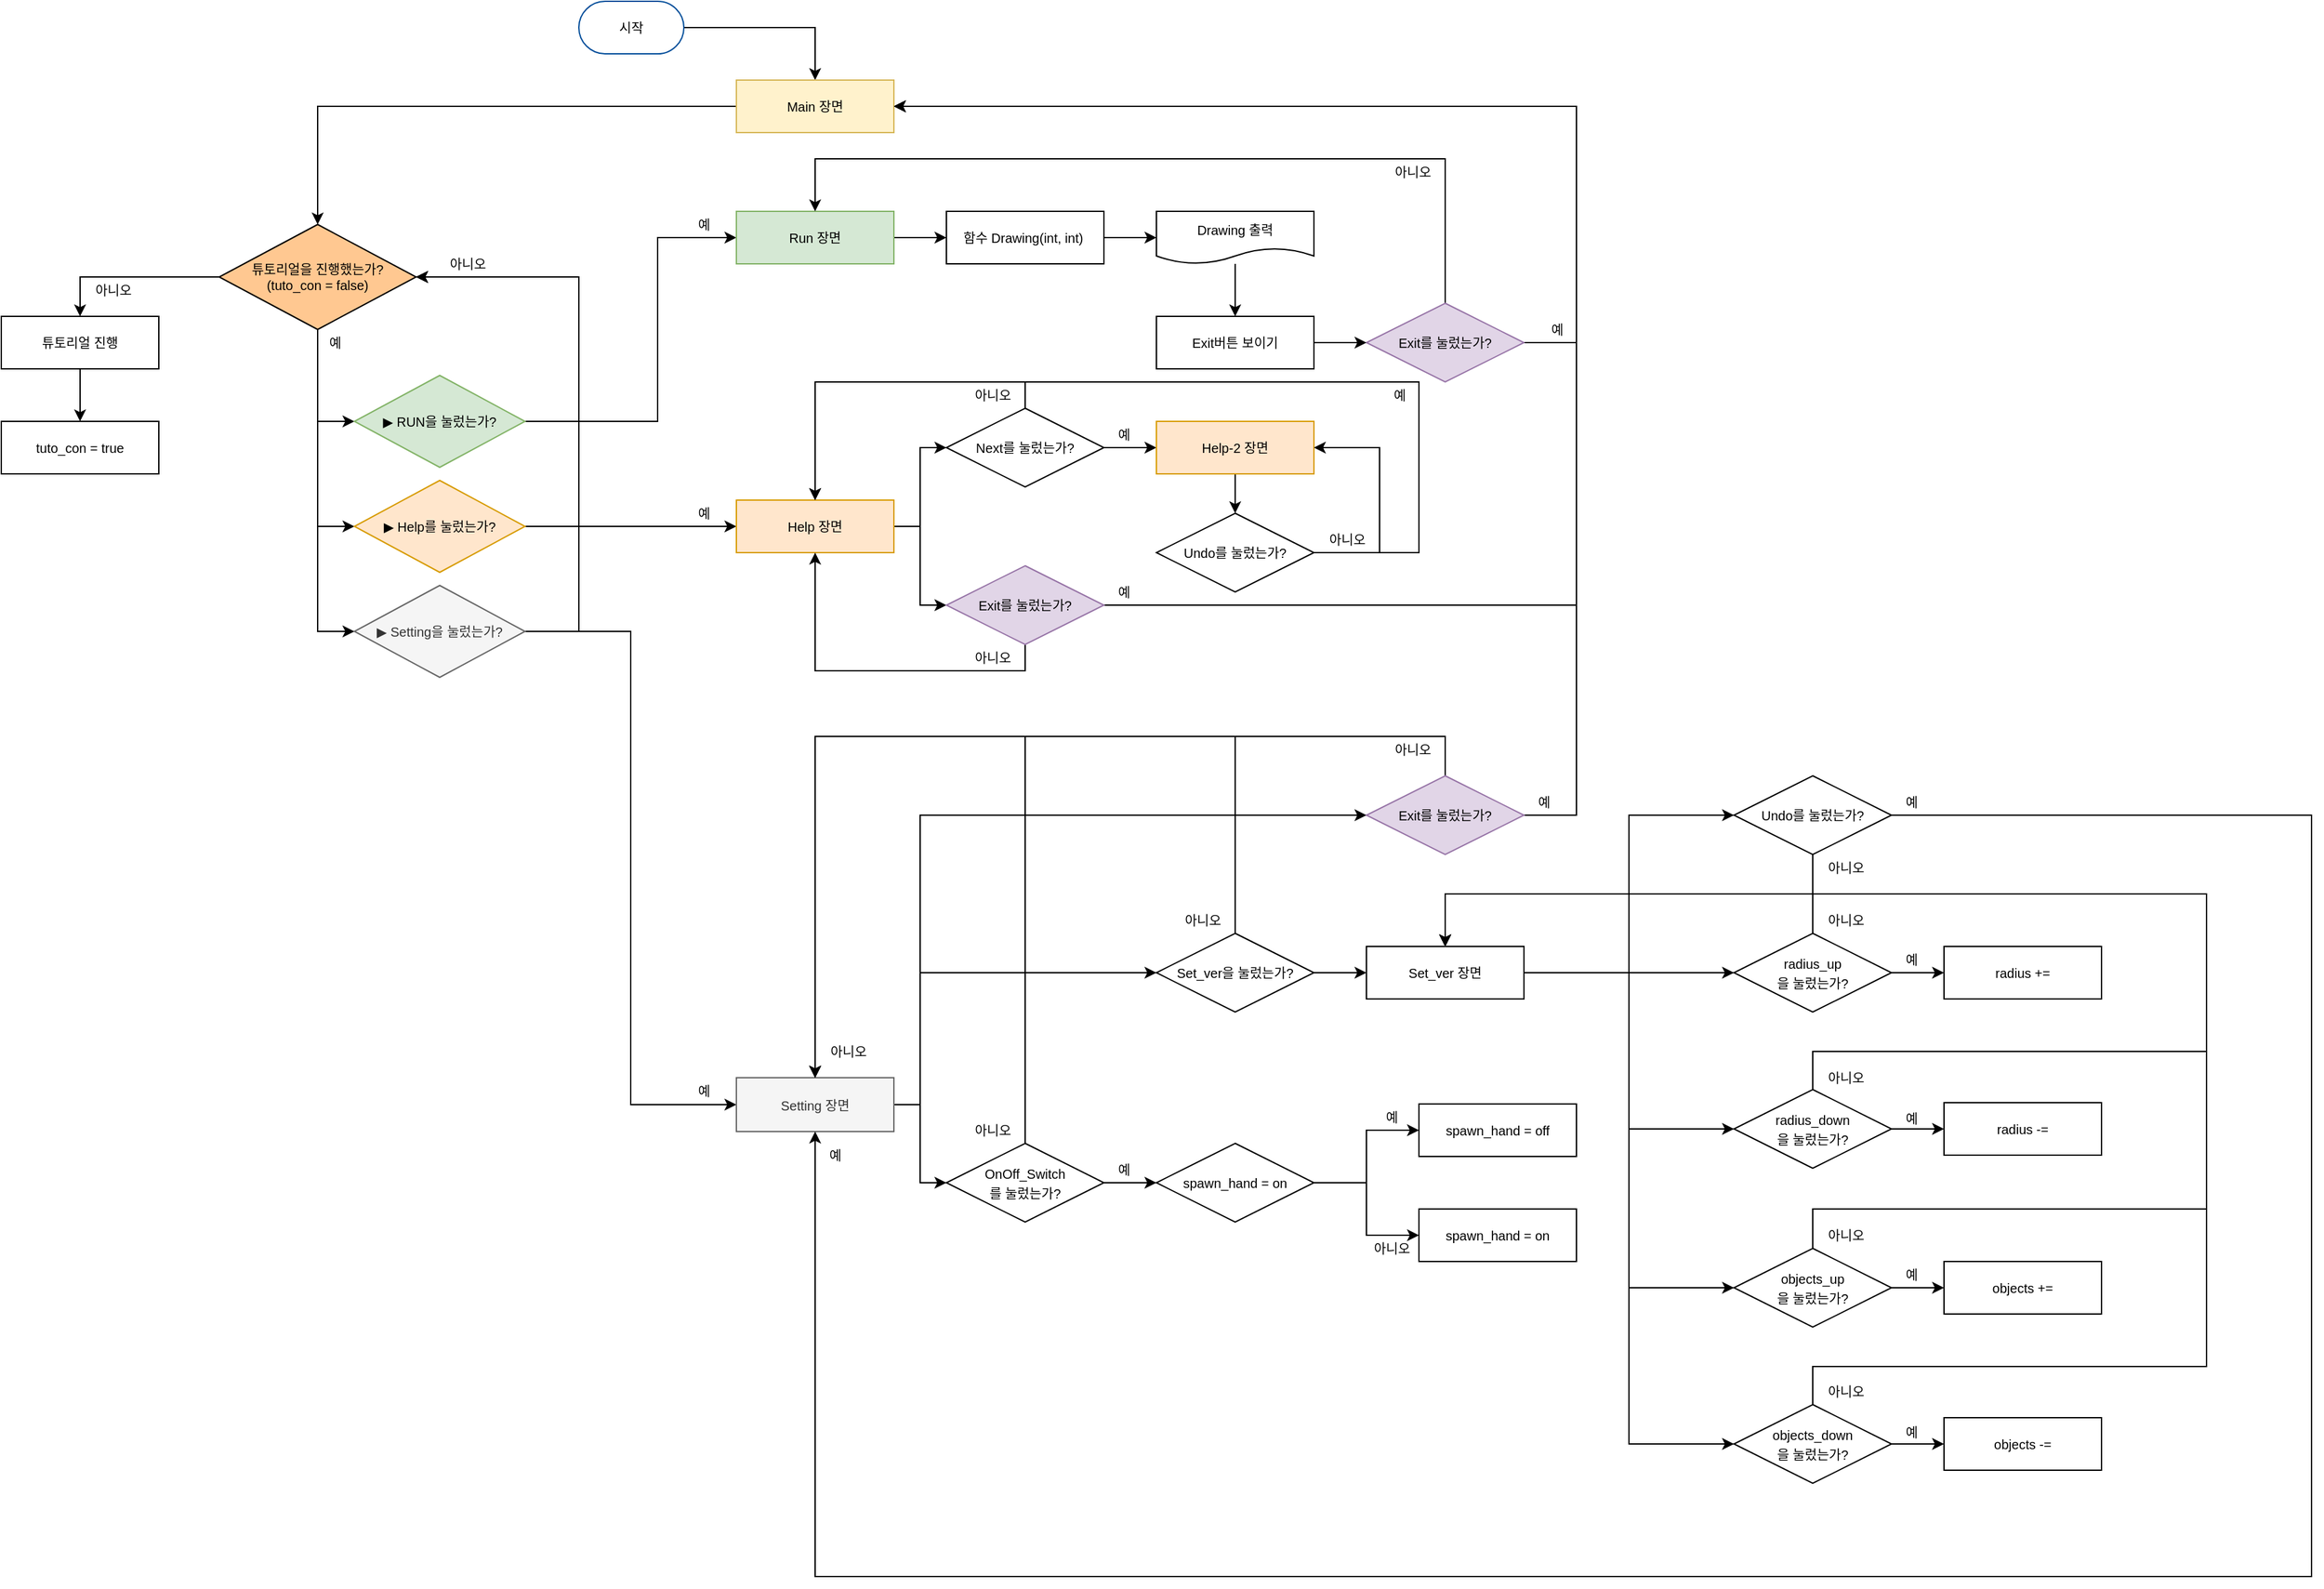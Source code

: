 <mxfile version="20.0.1" type="github">
  <diagram id="a0btdp3FfL-JI-uwgdce" name="페이지-1">
    <mxGraphModel dx="1358" dy="801" grid="1" gridSize="10" guides="1" tooltips="1" connect="1" arrows="1" fold="1" page="1" pageScale="1" pageWidth="2336" pageHeight="1654" math="0" shadow="0">
      <root>
        <mxCell id="0" />
        <mxCell id="1" parent="0" />
        <mxCell id="iqAIqgiUeQ2YkzYKV1Ax-14" style="edgeStyle=orthogonalEdgeStyle;rounded=0;orthogonalLoop=1;jettySize=auto;html=1;fontSize=10;" parent="1" source="38S0GzFF0ls4ShCrIEfO-1" target="iqAIqgiUeQ2YkzYKV1Ax-13" edge="1">
          <mxGeometry relative="1" as="geometry" />
        </mxCell>
        <mxCell id="38S0GzFF0ls4ShCrIEfO-1" value="&lt;font style=&quot;font-size: 10px;&quot;&gt;시작&lt;/font&gt;" style="rounded=1;whiteSpace=wrap;html=1;arcSize=50;fontSize=10;strokeColor=#004C99;" parent="1" vertex="1">
          <mxGeometry x="480" y="40" width="80" height="40" as="geometry" />
        </mxCell>
        <mxCell id="38S0GzFF0ls4ShCrIEfO-20" value="" style="edgeStyle=orthogonalEdgeStyle;rounded=0;orthogonalLoop=1;jettySize=auto;html=1;fontFamily=Tahoma;fontSize=10;" parent="1" source="38S0GzFF0ls4ShCrIEfO-2" target="38S0GzFF0ls4ShCrIEfO-19" edge="1">
          <mxGeometry relative="1" as="geometry" />
        </mxCell>
        <mxCell id="38S0GzFF0ls4ShCrIEfO-2" value="튜토리얼 진행" style="%3CmxGraphModel%3E%3Croot%3E%3CmxCell%20id%3D%220%22%2F%3E%3CmxCell%20id%3D%221%22%20parent%3D%220%22%2F%3E%3CmxCell%20id%3D%222%22%20value%3D%22%22%20style%3D%22rounded%3D0%3BwhiteSpace%3Dwrap%3Bhtml%3D1%3BfontSize%3D12%3B%22%20vertex%3D%221%22%20parent%3D%221%22%3E%3CmxGeometry%20x%3D%22330%22%20y%3D%22160%22%20width%3D%22120%22%20height%3D%2240%22%20as%3D%22geometry%22%2F%3E%3C%2FmxCell%3E%3C%2Froot%3E%3C%2FmxGraphModel%3E;fontSize=10;" parent="1" vertex="1">
          <mxGeometry x="40" y="280" width="120" height="40" as="geometry" />
        </mxCell>
        <mxCell id="38S0GzFF0ls4ShCrIEfO-6" style="edgeStyle=orthogonalEdgeStyle;rounded=0;orthogonalLoop=1;jettySize=auto;html=1;entryX=0.5;entryY=0;entryDx=0;entryDy=0;fontFamily=Tahoma;fontSize=10;" parent="1" source="38S0GzFF0ls4ShCrIEfO-3" target="38S0GzFF0ls4ShCrIEfO-2" edge="1">
          <mxGeometry relative="1" as="geometry" />
        </mxCell>
        <mxCell id="38S0GzFF0ls4ShCrIEfO-25" style="edgeStyle=orthogonalEdgeStyle;rounded=0;orthogonalLoop=1;jettySize=auto;html=1;entryX=0;entryY=0.5;entryDx=0;entryDy=0;fontFamily=Tahoma;fontSize=10;" parent="1" source="38S0GzFF0ls4ShCrIEfO-3" target="38S0GzFF0ls4ShCrIEfO-14" edge="1">
          <mxGeometry relative="1" as="geometry" />
        </mxCell>
        <mxCell id="38S0GzFF0ls4ShCrIEfO-26" style="edgeStyle=orthogonalEdgeStyle;rounded=0;orthogonalLoop=1;jettySize=auto;html=1;entryX=0;entryY=0.5;entryDx=0;entryDy=0;fontFamily=Tahoma;fontSize=10;" parent="1" source="38S0GzFF0ls4ShCrIEfO-3" target="38S0GzFF0ls4ShCrIEfO-15" edge="1">
          <mxGeometry relative="1" as="geometry" />
        </mxCell>
        <mxCell id="38S0GzFF0ls4ShCrIEfO-27" style="edgeStyle=orthogonalEdgeStyle;rounded=0;orthogonalLoop=1;jettySize=auto;html=1;entryX=0;entryY=0.5;entryDx=0;entryDy=0;fontFamily=Tahoma;fontSize=10;" parent="1" source="38S0GzFF0ls4ShCrIEfO-3" target="38S0GzFF0ls4ShCrIEfO-13" edge="1">
          <mxGeometry relative="1" as="geometry" />
        </mxCell>
        <mxCell id="38S0GzFF0ls4ShCrIEfO-3" value="&lt;font style=&quot;font-size: 10px; line-height: 1.2;&quot;&gt;튜토리얼을 진행했는가?&lt;br style=&quot;font-size: 10px;&quot;&gt;(tuto_con = false)&lt;br style=&quot;font-size: 10px;&quot;&gt;&lt;/font&gt;" style="rhombus;whiteSpace=wrap;html=1;fontSize=10;fillColor=#FFC891;strokeColor=#030200;" parent="1" vertex="1">
          <mxGeometry x="206" y="210" width="150" height="80" as="geometry" />
        </mxCell>
        <mxCell id="38S0GzFF0ls4ShCrIEfO-7" value="아니오" style="text;html=1;align=center;verticalAlign=middle;resizable=0;points=[];autosize=1;strokeColor=none;fillColor=none;fontSize=10;fontFamily=Tahoma;" parent="1" vertex="1">
          <mxGeometry x="100" y="250" width="50" height="20" as="geometry" />
        </mxCell>
        <mxCell id="38S0GzFF0ls4ShCrIEfO-11" value="예" style="text;html=1;align=center;verticalAlign=middle;resizable=0;points=[];autosize=1;strokeColor=none;fillColor=none;fontSize=10;fontFamily=Tahoma;" parent="1" vertex="1">
          <mxGeometry x="279" y="290" width="30" height="20" as="geometry" />
        </mxCell>
        <mxCell id="38S0GzFF0ls4ShCrIEfO-31" style="edgeStyle=orthogonalEdgeStyle;rounded=0;orthogonalLoop=1;jettySize=auto;html=1;entryX=1;entryY=0.5;entryDx=0;entryDy=0;fontFamily=Tahoma;fontSize=10;" parent="1" source="38S0GzFF0ls4ShCrIEfO-13" target="38S0GzFF0ls4ShCrIEfO-3" edge="1">
          <mxGeometry relative="1" as="geometry">
            <Array as="points">
              <mxPoint x="480" y="360" />
              <mxPoint x="480" y="250" />
            </Array>
          </mxGeometry>
        </mxCell>
        <mxCell id="38S0GzFF0ls4ShCrIEfO-36" value="" style="edgeStyle=orthogonalEdgeStyle;rounded=0;orthogonalLoop=1;jettySize=auto;html=1;fontFamily=Tahoma;fontSize=10;" parent="1" source="38S0GzFF0ls4ShCrIEfO-13" target="38S0GzFF0ls4ShCrIEfO-35" edge="1">
          <mxGeometry relative="1" as="geometry">
            <Array as="points">
              <mxPoint x="540" y="360" />
              <mxPoint x="540" y="220" />
            </Array>
          </mxGeometry>
        </mxCell>
        <mxCell id="38S0GzFF0ls4ShCrIEfO-13" value="&lt;font style=&quot;font-size: 10px; line-height: 1.2;&quot;&gt;▶ RUN을 눌렀는가?&lt;/font&gt;" style="rhombus;whiteSpace=wrap;html=1;fontSize=10;fillColor=#d5e8d4;strokeColor=#82b366;" parent="1" vertex="1">
          <mxGeometry x="309" y="325" width="130" height="70" as="geometry" />
        </mxCell>
        <mxCell id="38S0GzFF0ls4ShCrIEfO-43" style="edgeStyle=orthogonalEdgeStyle;rounded=0;orthogonalLoop=1;jettySize=auto;html=1;entryX=0;entryY=0.5;entryDx=0;entryDy=0;fontFamily=Tahoma;fontSize=10;" parent="1" source="38S0GzFF0ls4ShCrIEfO-14" target="38S0GzFF0ls4ShCrIEfO-38" edge="1">
          <mxGeometry relative="1" as="geometry" />
        </mxCell>
        <mxCell id="38S0GzFF0ls4ShCrIEfO-45" style="edgeStyle=orthogonalEdgeStyle;rounded=0;orthogonalLoop=1;jettySize=auto;html=1;entryX=1;entryY=0.5;entryDx=0;entryDy=0;fontFamily=Tahoma;fontSize=10;" parent="1" source="38S0GzFF0ls4ShCrIEfO-14" target="38S0GzFF0ls4ShCrIEfO-3" edge="1">
          <mxGeometry relative="1" as="geometry">
            <Array as="points">
              <mxPoint x="480" y="440" />
              <mxPoint x="480" y="250" />
            </Array>
          </mxGeometry>
        </mxCell>
        <mxCell id="38S0GzFF0ls4ShCrIEfO-14" value="&lt;font style=&quot;font-size: 10px; line-height: 1.2;&quot;&gt;▶ Help를 눌렀는가?&lt;/font&gt;" style="rhombus;whiteSpace=wrap;html=1;fontSize=10;fillColor=#ffe6cc;strokeColor=#d79b00;" parent="1" vertex="1">
          <mxGeometry x="309" y="405" width="130" height="70" as="geometry" />
        </mxCell>
        <mxCell id="38S0GzFF0ls4ShCrIEfO-44" style="edgeStyle=orthogonalEdgeStyle;rounded=0;orthogonalLoop=1;jettySize=auto;html=1;entryX=1;entryY=0.5;entryDx=0;entryDy=0;fontFamily=Tahoma;fontSize=10;" parent="1" source="38S0GzFF0ls4ShCrIEfO-15" target="38S0GzFF0ls4ShCrIEfO-3" edge="1">
          <mxGeometry relative="1" as="geometry">
            <Array as="points">
              <mxPoint x="480" y="520" />
              <mxPoint x="480" y="250" />
            </Array>
          </mxGeometry>
        </mxCell>
        <mxCell id="iqAIqgiUeQ2YkzYKV1Ax-49" style="edgeStyle=orthogonalEdgeStyle;rounded=0;orthogonalLoop=1;jettySize=auto;html=1;entryX=0;entryY=0.5;entryDx=0;entryDy=0;fontSize=10;" parent="1" source="38S0GzFF0ls4ShCrIEfO-15" target="38S0GzFF0ls4ShCrIEfO-40" edge="1">
          <mxGeometry relative="1" as="geometry" />
        </mxCell>
        <mxCell id="38S0GzFF0ls4ShCrIEfO-15" value="&lt;font style=&quot;font-size: 10px; line-height: 1.2;&quot;&gt;▶ Setting을 눌렀는가?&lt;/font&gt;" style="rhombus;whiteSpace=wrap;html=1;fontSize=10;fillColor=#f5f5f5;fontColor=#333333;strokeColor=#666666;" parent="1" vertex="1">
          <mxGeometry x="309" y="485" width="130" height="70" as="geometry" />
        </mxCell>
        <mxCell id="38S0GzFF0ls4ShCrIEfO-19" value="tuto_con = true" style="whiteSpace=wrap;html=1;fontSize=10;" parent="1" vertex="1">
          <mxGeometry x="40" y="360" width="120" height="40" as="geometry" />
        </mxCell>
        <mxCell id="38S0GzFF0ls4ShCrIEfO-34" value="아니오" style="text;html=1;align=center;verticalAlign=middle;resizable=0;points=[];autosize=1;strokeColor=none;fillColor=none;fontSize=10;fontFamily=Tahoma;" parent="1" vertex="1">
          <mxGeometry x="370" y="230" width="50" height="20" as="geometry" />
        </mxCell>
        <mxCell id="iqAIqgiUeQ2YkzYKV1Ax-3" value="" style="edgeStyle=orthogonalEdgeStyle;rounded=0;orthogonalLoop=1;jettySize=auto;html=1;" parent="1" source="38S0GzFF0ls4ShCrIEfO-35" target="iqAIqgiUeQ2YkzYKV1Ax-2" edge="1">
          <mxGeometry relative="1" as="geometry" />
        </mxCell>
        <mxCell id="38S0GzFF0ls4ShCrIEfO-35" value="&lt;font style=&quot;font-size: 10px;&quot;&gt;Run 장면&lt;/font&gt;" style="whiteSpace=wrap;html=1;fontSize=10;fillColor=#d5e8d4;strokeColor=#82b366;" parent="1" vertex="1">
          <mxGeometry x="600" y="200" width="120" height="40" as="geometry" />
        </mxCell>
        <mxCell id="iqAIqgiUeQ2YkzYKV1Ax-24" style="edgeStyle=orthogonalEdgeStyle;rounded=0;orthogonalLoop=1;jettySize=auto;html=1;entryX=0;entryY=0.5;entryDx=0;entryDy=0;fontSize=10;" parent="1" source="38S0GzFF0ls4ShCrIEfO-38" target="iqAIqgiUeQ2YkzYKV1Ax-23" edge="1">
          <mxGeometry relative="1" as="geometry" />
        </mxCell>
        <mxCell id="iqAIqgiUeQ2YkzYKV1Ax-26" style="edgeStyle=orthogonalEdgeStyle;rounded=0;orthogonalLoop=1;jettySize=auto;html=1;entryX=0;entryY=0.5;entryDx=0;entryDy=0;fontSize=10;" parent="1" source="38S0GzFF0ls4ShCrIEfO-38" target="iqAIqgiUeQ2YkzYKV1Ax-25" edge="1">
          <mxGeometry relative="1" as="geometry" />
        </mxCell>
        <mxCell id="38S0GzFF0ls4ShCrIEfO-38" value="Help 장면" style="whiteSpace=wrap;html=1;fontSize=10;fillColor=#ffe6cc;strokeColor=#d79b00;" parent="1" vertex="1">
          <mxGeometry x="600" y="420" width="120" height="40" as="geometry" />
        </mxCell>
        <mxCell id="iqAIqgiUeQ2YkzYKV1Ax-67" style="edgeStyle=orthogonalEdgeStyle;rounded=0;orthogonalLoop=1;jettySize=auto;html=1;entryX=0;entryY=0.5;entryDx=0;entryDy=0;fontSize=10;" parent="1" source="38S0GzFF0ls4ShCrIEfO-40" target="iqAIqgiUeQ2YkzYKV1Ax-66" edge="1">
          <mxGeometry relative="1" as="geometry">
            <Array as="points">
              <mxPoint x="740" y="881" />
              <mxPoint x="740" y="660" />
            </Array>
          </mxGeometry>
        </mxCell>
        <mxCell id="iqAIqgiUeQ2YkzYKV1Ax-68" style="edgeStyle=orthogonalEdgeStyle;rounded=0;orthogonalLoop=1;jettySize=auto;html=1;entryX=0;entryY=0.5;entryDx=0;entryDy=0;fontSize=10;" parent="1" source="38S0GzFF0ls4ShCrIEfO-40" target="iqAIqgiUeQ2YkzYKV1Ax-50" edge="1">
          <mxGeometry relative="1" as="geometry" />
        </mxCell>
        <mxCell id="iqAIqgiUeQ2YkzYKV1Ax-76" style="edgeStyle=orthogonalEdgeStyle;rounded=0;orthogonalLoop=1;jettySize=auto;html=1;entryX=0;entryY=0.5;entryDx=0;entryDy=0;fontSize=10;" parent="1" source="38S0GzFF0ls4ShCrIEfO-40" target="iqAIqgiUeQ2YkzYKV1Ax-75" edge="1">
          <mxGeometry relative="1" as="geometry">
            <Array as="points">
              <mxPoint x="740" y="881" />
              <mxPoint x="740" y="780" />
            </Array>
          </mxGeometry>
        </mxCell>
        <mxCell id="38S0GzFF0ls4ShCrIEfO-40" value="Setting 장면" style="whiteSpace=wrap;html=1;fontSize=10;fillColor=#f5f5f5;fontColor=#333333;strokeColor=#666666;" parent="1" vertex="1">
          <mxGeometry x="600" y="860" width="120" height="41" as="geometry" />
        </mxCell>
        <mxCell id="38S0GzFF0ls4ShCrIEfO-46" value="예" style="text;html=1;align=center;verticalAlign=middle;resizable=0;points=[];autosize=1;strokeColor=none;fillColor=none;fontSize=10;fontFamily=Tahoma;" parent="1" vertex="1">
          <mxGeometry x="560" y="200" width="30" height="20" as="geometry" />
        </mxCell>
        <mxCell id="38S0GzFF0ls4ShCrIEfO-48" value="예" style="text;html=1;align=center;verticalAlign=middle;resizable=0;points=[];autosize=1;strokeColor=none;fillColor=none;fontSize=10;fontFamily=Tahoma;" parent="1" vertex="1">
          <mxGeometry x="560" y="420" width="30" height="20" as="geometry" />
        </mxCell>
        <mxCell id="38S0GzFF0ls4ShCrIEfO-49" value="예" style="text;html=1;align=center;verticalAlign=middle;resizable=0;points=[];autosize=1;strokeColor=none;fillColor=none;fontSize=10;fontFamily=Tahoma;" parent="1" vertex="1">
          <mxGeometry x="560" y="860" width="30" height="20" as="geometry" />
        </mxCell>
        <mxCell id="iqAIqgiUeQ2YkzYKV1Ax-5" style="edgeStyle=orthogonalEdgeStyle;rounded=0;orthogonalLoop=1;jettySize=auto;html=1;entryX=0;entryY=0.5;entryDx=0;entryDy=0;" parent="1" source="iqAIqgiUeQ2YkzYKV1Ax-2" target="iqAIqgiUeQ2YkzYKV1Ax-4" edge="1">
          <mxGeometry relative="1" as="geometry" />
        </mxCell>
        <mxCell id="iqAIqgiUeQ2YkzYKV1Ax-2" value="함수 Drawing(int, int)&amp;nbsp;" style="whiteSpace=wrap;html=1;fontSize=10;" parent="1" vertex="1">
          <mxGeometry x="760" y="200" width="120" height="40" as="geometry" />
        </mxCell>
        <mxCell id="iqAIqgiUeQ2YkzYKV1Ax-9" value="" style="edgeStyle=orthogonalEdgeStyle;rounded=0;orthogonalLoop=1;jettySize=auto;html=1;fontSize=10;" parent="1" source="iqAIqgiUeQ2YkzYKV1Ax-4" target="iqAIqgiUeQ2YkzYKV1Ax-8" edge="1">
          <mxGeometry relative="1" as="geometry" />
        </mxCell>
        <mxCell id="iqAIqgiUeQ2YkzYKV1Ax-4" value="&lt;font style=&quot;font-size: 10px;&quot;&gt;Drawing 출력&lt;/font&gt;" style="shape=document;whiteSpace=wrap;html=1;boundedLbl=1;" parent="1" vertex="1">
          <mxGeometry x="920" y="200" width="120" height="40" as="geometry" />
        </mxCell>
        <mxCell id="iqAIqgiUeQ2YkzYKV1Ax-16" style="edgeStyle=orthogonalEdgeStyle;rounded=0;orthogonalLoop=1;jettySize=auto;html=1;entryX=1;entryY=0.5;entryDx=0;entryDy=0;fontSize=10;" parent="1" source="iqAIqgiUeQ2YkzYKV1Ax-6" target="iqAIqgiUeQ2YkzYKV1Ax-13" edge="1">
          <mxGeometry relative="1" as="geometry">
            <Array as="points">
              <mxPoint x="1240" y="300" />
              <mxPoint x="1240" y="120" />
            </Array>
          </mxGeometry>
        </mxCell>
        <mxCell id="iqAIqgiUeQ2YkzYKV1Ax-18" style="edgeStyle=orthogonalEdgeStyle;rounded=0;orthogonalLoop=1;jettySize=auto;html=1;entryX=0.5;entryY=0;entryDx=0;entryDy=0;fontSize=10;" parent="1" source="iqAIqgiUeQ2YkzYKV1Ax-6" target="38S0GzFF0ls4ShCrIEfO-35" edge="1">
          <mxGeometry relative="1" as="geometry">
            <Array as="points">
              <mxPoint x="1140" y="160" />
              <mxPoint x="660" y="160" />
            </Array>
          </mxGeometry>
        </mxCell>
        <mxCell id="iqAIqgiUeQ2YkzYKV1Ax-6" value="&lt;font style=&quot;font-size: 10px;&quot;&gt;Exit를 눌렀는가?&lt;/font&gt;" style="rhombus;whiteSpace=wrap;html=1;fillColor=#e1d5e7;strokeColor=#9673a6;" parent="1" vertex="1">
          <mxGeometry x="1080" y="270" width="120" height="60" as="geometry" />
        </mxCell>
        <mxCell id="iqAIqgiUeQ2YkzYKV1Ax-10" style="edgeStyle=orthogonalEdgeStyle;rounded=0;orthogonalLoop=1;jettySize=auto;html=1;fontSize=10;" parent="1" source="iqAIqgiUeQ2YkzYKV1Ax-8" target="iqAIqgiUeQ2YkzYKV1Ax-6" edge="1">
          <mxGeometry relative="1" as="geometry" />
        </mxCell>
        <mxCell id="iqAIqgiUeQ2YkzYKV1Ax-8" value="&lt;font style=&quot;font-size: 10px;&quot;&gt;Exit버튼 보이기&lt;/font&gt;" style="whiteSpace=wrap;html=1;" parent="1" vertex="1">
          <mxGeometry x="920" y="280" width="120" height="40" as="geometry" />
        </mxCell>
        <mxCell id="iqAIqgiUeQ2YkzYKV1Ax-12" value="아니오" style="text;html=1;align=center;verticalAlign=middle;resizable=0;points=[];autosize=1;strokeColor=none;fillColor=none;fontSize=10;fontFamily=Tahoma;" parent="1" vertex="1">
          <mxGeometry x="1090" y="160" width="50" height="20" as="geometry" />
        </mxCell>
        <mxCell id="iqAIqgiUeQ2YkzYKV1Ax-15" style="edgeStyle=orthogonalEdgeStyle;rounded=0;orthogonalLoop=1;jettySize=auto;html=1;fontSize=10;" parent="1" source="iqAIqgiUeQ2YkzYKV1Ax-13" target="38S0GzFF0ls4ShCrIEfO-3" edge="1">
          <mxGeometry relative="1" as="geometry" />
        </mxCell>
        <mxCell id="iqAIqgiUeQ2YkzYKV1Ax-13" value="Main 장면" style="rounded=0;whiteSpace=wrap;html=1;fontSize=10;fillColor=#fff2cc;strokeColor=#d6b656;" parent="1" vertex="1">
          <mxGeometry x="600" y="100" width="120" height="40" as="geometry" />
        </mxCell>
        <mxCell id="iqAIqgiUeQ2YkzYKV1Ax-17" value="예" style="text;html=1;align=center;verticalAlign=middle;resizable=0;points=[];autosize=1;strokeColor=none;fillColor=none;fontSize=10;fontFamily=Tahoma;" parent="1" vertex="1">
          <mxGeometry x="1210" y="280" width="30" height="20" as="geometry" />
        </mxCell>
        <mxCell id="iqAIqgiUeQ2YkzYKV1Ax-32" style="edgeStyle=orthogonalEdgeStyle;rounded=0;orthogonalLoop=1;jettySize=auto;html=1;fontSize=10;" parent="1" source="iqAIqgiUeQ2YkzYKV1Ax-23" target="38S0GzFF0ls4ShCrIEfO-38" edge="1">
          <mxGeometry relative="1" as="geometry">
            <Array as="points">
              <mxPoint x="820" y="330" />
              <mxPoint x="660" y="330" />
            </Array>
          </mxGeometry>
        </mxCell>
        <mxCell id="iqAIqgiUeQ2YkzYKV1Ax-35" style="edgeStyle=orthogonalEdgeStyle;rounded=0;orthogonalLoop=1;jettySize=auto;html=1;entryX=0;entryY=0.5;entryDx=0;entryDy=0;fontSize=10;" parent="1" source="iqAIqgiUeQ2YkzYKV1Ax-23" target="iqAIqgiUeQ2YkzYKV1Ax-34" edge="1">
          <mxGeometry relative="1" as="geometry" />
        </mxCell>
        <mxCell id="iqAIqgiUeQ2YkzYKV1Ax-23" value="&lt;font style=&quot;font-size: 10px;&quot;&gt;Next를 눌렀는가?&lt;/font&gt;" style="rhombus;whiteSpace=wrap;html=1;" parent="1" vertex="1">
          <mxGeometry x="760" y="350" width="120" height="60" as="geometry" />
        </mxCell>
        <mxCell id="iqAIqgiUeQ2YkzYKV1Ax-28" style="edgeStyle=orthogonalEdgeStyle;rounded=0;orthogonalLoop=1;jettySize=auto;html=1;entryX=1;entryY=0.5;entryDx=0;entryDy=0;fontSize=10;" parent="1" source="iqAIqgiUeQ2YkzYKV1Ax-25" target="iqAIqgiUeQ2YkzYKV1Ax-13" edge="1">
          <mxGeometry relative="1" as="geometry">
            <Array as="points">
              <mxPoint x="1240" y="500" />
              <mxPoint x="1240" y="120" />
            </Array>
          </mxGeometry>
        </mxCell>
        <mxCell id="iqAIqgiUeQ2YkzYKV1Ax-30" style="edgeStyle=orthogonalEdgeStyle;rounded=0;orthogonalLoop=1;jettySize=auto;html=1;fontSize=10;" parent="1" source="iqAIqgiUeQ2YkzYKV1Ax-25" target="38S0GzFF0ls4ShCrIEfO-38" edge="1">
          <mxGeometry relative="1" as="geometry">
            <Array as="points">
              <mxPoint x="820" y="550" />
              <mxPoint x="660" y="550" />
            </Array>
          </mxGeometry>
        </mxCell>
        <mxCell id="iqAIqgiUeQ2YkzYKV1Ax-25" value="&lt;font style=&quot;font-size: 10px;&quot;&gt;Exit를 눌렀는가?&lt;/font&gt;" style="rhombus;whiteSpace=wrap;html=1;fillColor=#e1d5e7;strokeColor=#9673a6;" parent="1" vertex="1">
          <mxGeometry x="760" y="470" width="120" height="60" as="geometry" />
        </mxCell>
        <mxCell id="iqAIqgiUeQ2YkzYKV1Ax-29" value="예" style="text;html=1;align=center;verticalAlign=middle;resizable=0;points=[];autosize=1;strokeColor=none;fillColor=none;fontSize=10;fontFamily=Tahoma;" parent="1" vertex="1">
          <mxGeometry x="880" y="480" width="30" height="20" as="geometry" />
        </mxCell>
        <mxCell id="iqAIqgiUeQ2YkzYKV1Ax-31" value="아니오" style="text;html=1;align=center;verticalAlign=middle;resizable=0;points=[];autosize=1;strokeColor=none;fillColor=none;fontSize=10;fontFamily=Tahoma;" parent="1" vertex="1">
          <mxGeometry x="770" y="530" width="50" height="20" as="geometry" />
        </mxCell>
        <mxCell id="iqAIqgiUeQ2YkzYKV1Ax-33" value="아니오" style="text;html=1;align=center;verticalAlign=middle;resizable=0;points=[];autosize=1;strokeColor=none;fillColor=none;fontSize=10;fontFamily=Tahoma;" parent="1" vertex="1">
          <mxGeometry x="770" y="330" width="50" height="20" as="geometry" />
        </mxCell>
        <mxCell id="iqAIqgiUeQ2YkzYKV1Ax-43" style="edgeStyle=orthogonalEdgeStyle;rounded=0;orthogonalLoop=1;jettySize=auto;html=1;entryX=0.5;entryY=0;entryDx=0;entryDy=0;fontSize=10;" parent="1" source="iqAIqgiUeQ2YkzYKV1Ax-34" target="iqAIqgiUeQ2YkzYKV1Ax-38" edge="1">
          <mxGeometry relative="1" as="geometry" />
        </mxCell>
        <mxCell id="iqAIqgiUeQ2YkzYKV1Ax-34" value="&lt;font style=&quot;font-size: 10px;&quot;&gt;Help-2 장면&lt;/font&gt;" style="whiteSpace=wrap;html=1;fillColor=#ffe6cc;strokeColor=#d79b00;" parent="1" vertex="1">
          <mxGeometry x="920" y="360" width="120" height="40" as="geometry" />
        </mxCell>
        <mxCell id="iqAIqgiUeQ2YkzYKV1Ax-41" style="edgeStyle=orthogonalEdgeStyle;rounded=0;orthogonalLoop=1;jettySize=auto;html=1;entryX=0.5;entryY=0;entryDx=0;entryDy=0;fontSize=10;" parent="1" source="iqAIqgiUeQ2YkzYKV1Ax-38" target="38S0GzFF0ls4ShCrIEfO-38" edge="1">
          <mxGeometry relative="1" as="geometry">
            <Array as="points">
              <mxPoint x="1120" y="460" />
              <mxPoint x="1120" y="330" />
              <mxPoint x="660" y="330" />
            </Array>
          </mxGeometry>
        </mxCell>
        <mxCell id="iqAIqgiUeQ2YkzYKV1Ax-46" style="edgeStyle=orthogonalEdgeStyle;rounded=0;orthogonalLoop=1;jettySize=auto;html=1;entryX=1;entryY=0.5;entryDx=0;entryDy=0;fontSize=10;" parent="1" source="iqAIqgiUeQ2YkzYKV1Ax-38" target="iqAIqgiUeQ2YkzYKV1Ax-34" edge="1">
          <mxGeometry relative="1" as="geometry">
            <Array as="points">
              <mxPoint x="1090" y="460" />
              <mxPoint x="1090" y="380" />
            </Array>
          </mxGeometry>
        </mxCell>
        <mxCell id="iqAIqgiUeQ2YkzYKV1Ax-38" value="&lt;font style=&quot;font-size: 10px;&quot;&gt;Undo를 눌렀는가?&lt;/font&gt;" style="rhombus;whiteSpace=wrap;html=1;" parent="1" vertex="1">
          <mxGeometry x="920" y="430" width="120" height="60" as="geometry" />
        </mxCell>
        <mxCell id="iqAIqgiUeQ2YkzYKV1Ax-42" value="아니오" style="text;html=1;align=center;verticalAlign=middle;resizable=0;points=[];autosize=1;strokeColor=none;fillColor=none;fontSize=10;fontFamily=Tahoma;" parent="1" vertex="1">
          <mxGeometry x="1040" y="440" width="50" height="20" as="geometry" />
        </mxCell>
        <mxCell id="iqAIqgiUeQ2YkzYKV1Ax-44" value="예" style="text;html=1;align=center;verticalAlign=middle;resizable=0;points=[];autosize=1;strokeColor=none;fillColor=none;fontSize=10;fontFamily=Tahoma;" parent="1" vertex="1">
          <mxGeometry x="880" y="360" width="30" height="20" as="geometry" />
        </mxCell>
        <mxCell id="iqAIqgiUeQ2YkzYKV1Ax-47" value="예" style="text;html=1;align=center;verticalAlign=middle;resizable=0;points=[];autosize=1;strokeColor=none;fillColor=none;fontSize=10;fontFamily=Tahoma;" parent="1" vertex="1">
          <mxGeometry x="1090" y="330" width="30" height="20" as="geometry" />
        </mxCell>
        <mxCell id="iqAIqgiUeQ2YkzYKV1Ax-53" style="edgeStyle=orthogonalEdgeStyle;rounded=0;orthogonalLoop=1;jettySize=auto;html=1;entryX=0;entryY=0.5;entryDx=0;entryDy=0;fontSize=10;" parent="1" source="iqAIqgiUeQ2YkzYKV1Ax-50" target="iqAIqgiUeQ2YkzYKV1Ax-52" edge="1">
          <mxGeometry relative="1" as="geometry" />
        </mxCell>
        <mxCell id="iqAIqgiUeQ2YkzYKV1Ax-73" style="edgeStyle=orthogonalEdgeStyle;rounded=0;orthogonalLoop=1;jettySize=auto;html=1;entryX=0.5;entryY=0;entryDx=0;entryDy=0;fontSize=10;" parent="1" source="iqAIqgiUeQ2YkzYKV1Ax-50" target="38S0GzFF0ls4ShCrIEfO-40" edge="1">
          <mxGeometry relative="1" as="geometry">
            <Array as="points">
              <mxPoint x="820" y="600" />
              <mxPoint x="660" y="600" />
            </Array>
          </mxGeometry>
        </mxCell>
        <mxCell id="iqAIqgiUeQ2YkzYKV1Ax-50" value="&lt;font style=&quot;font-size: 10px;&quot;&gt;OnOff_Switch&lt;br&gt;를 눌렀는가?&lt;/font&gt;" style="rhombus;whiteSpace=wrap;html=1;" parent="1" vertex="1">
          <mxGeometry x="760" y="910" width="120" height="60" as="geometry" />
        </mxCell>
        <mxCell id="iqAIqgiUeQ2YkzYKV1Ax-58" style="edgeStyle=orthogonalEdgeStyle;rounded=0;orthogonalLoop=1;jettySize=auto;html=1;entryX=0;entryY=0.5;entryDx=0;entryDy=0;fontSize=10;" parent="1" source="iqAIqgiUeQ2YkzYKV1Ax-52" target="iqAIqgiUeQ2YkzYKV1Ax-56" edge="1">
          <mxGeometry relative="1" as="geometry" />
        </mxCell>
        <mxCell id="iqAIqgiUeQ2YkzYKV1Ax-60" style="edgeStyle=orthogonalEdgeStyle;rounded=0;orthogonalLoop=1;jettySize=auto;html=1;fontSize=10;" parent="1" source="iqAIqgiUeQ2YkzYKV1Ax-52" target="iqAIqgiUeQ2YkzYKV1Ax-57" edge="1">
          <mxGeometry relative="1" as="geometry" />
        </mxCell>
        <mxCell id="iqAIqgiUeQ2YkzYKV1Ax-52" value="&lt;span style=&quot;font-size: 10px;&quot;&gt;spawn_hand = on&lt;/span&gt;" style="rhombus;whiteSpace=wrap;html=1;" parent="1" vertex="1">
          <mxGeometry x="920" y="910" width="120" height="60" as="geometry" />
        </mxCell>
        <mxCell id="iqAIqgiUeQ2YkzYKV1Ax-56" value="&lt;font style=&quot;font-size: 10px;&quot;&gt;spawn_hand = off&lt;/font&gt;" style="whiteSpace=wrap;html=1;" parent="1" vertex="1">
          <mxGeometry x="1120" y="880" width="120" height="40" as="geometry" />
        </mxCell>
        <mxCell id="iqAIqgiUeQ2YkzYKV1Ax-57" value="&lt;font style=&quot;font-size: 10px;&quot;&gt;spawn_hand = on&lt;/font&gt;" style="whiteSpace=wrap;html=1;" parent="1" vertex="1">
          <mxGeometry x="1120" y="960" width="120" height="40" as="geometry" />
        </mxCell>
        <mxCell id="iqAIqgiUeQ2YkzYKV1Ax-61" value="예" style="text;html=1;align=center;verticalAlign=middle;resizable=0;points=[];autosize=1;strokeColor=none;fillColor=none;fontSize=10;fontFamily=Tahoma;" parent="1" vertex="1">
          <mxGeometry x="1084" y="880" width="30" height="20" as="geometry" />
        </mxCell>
        <mxCell id="iqAIqgiUeQ2YkzYKV1Ax-62" value="아니오" style="text;html=1;align=center;verticalAlign=middle;resizable=0;points=[];autosize=1;strokeColor=none;fillColor=none;fontSize=10;fontFamily=Tahoma;" parent="1" vertex="1">
          <mxGeometry x="1074" y="980" width="50" height="20" as="geometry" />
        </mxCell>
        <mxCell id="iqAIqgiUeQ2YkzYKV1Ax-63" value="예" style="text;html=1;align=center;verticalAlign=middle;resizable=0;points=[];autosize=1;strokeColor=none;fillColor=none;fontSize=10;fontFamily=Tahoma;" parent="1" vertex="1">
          <mxGeometry x="880" y="920" width="30" height="20" as="geometry" />
        </mxCell>
        <mxCell id="iqAIqgiUeQ2YkzYKV1Ax-69" style="edgeStyle=orthogonalEdgeStyle;rounded=0;orthogonalLoop=1;jettySize=auto;html=1;entryX=0.5;entryY=0;entryDx=0;entryDy=0;fontSize=10;" parent="1" source="iqAIqgiUeQ2YkzYKV1Ax-66" target="38S0GzFF0ls4ShCrIEfO-40" edge="1">
          <mxGeometry relative="1" as="geometry">
            <Array as="points">
              <mxPoint x="820" y="600" />
              <mxPoint x="660" y="600" />
            </Array>
          </mxGeometry>
        </mxCell>
        <mxCell id="iqAIqgiUeQ2YkzYKV1Ax-72" style="edgeStyle=orthogonalEdgeStyle;rounded=0;orthogonalLoop=1;jettySize=auto;html=1;entryX=1;entryY=0.5;entryDx=0;entryDy=0;fontSize=10;" parent="1" source="iqAIqgiUeQ2YkzYKV1Ax-66" target="iqAIqgiUeQ2YkzYKV1Ax-13" edge="1">
          <mxGeometry relative="1" as="geometry">
            <Array as="points">
              <mxPoint x="1240" y="660" />
              <mxPoint x="1240" y="120" />
            </Array>
          </mxGeometry>
        </mxCell>
        <mxCell id="iqAIqgiUeQ2YkzYKV1Ax-79" style="edgeStyle=orthogonalEdgeStyle;rounded=0;orthogonalLoop=1;jettySize=auto;html=1;entryX=0.5;entryY=0;entryDx=0;entryDy=0;fontSize=10;" parent="1" source="iqAIqgiUeQ2YkzYKV1Ax-66" target="38S0GzFF0ls4ShCrIEfO-40" edge="1">
          <mxGeometry relative="1" as="geometry">
            <Array as="points">
              <mxPoint x="1140" y="600" />
              <mxPoint x="660" y="600" />
            </Array>
          </mxGeometry>
        </mxCell>
        <mxCell id="iqAIqgiUeQ2YkzYKV1Ax-66" value="&lt;font style=&quot;font-size: 10px;&quot;&gt;Exit를 눌렀는가?&lt;/font&gt;" style="rhombus;whiteSpace=wrap;html=1;fillColor=#e1d5e7;strokeColor=#9673a6;" parent="1" vertex="1">
          <mxGeometry x="1080" y="630" width="120" height="60" as="geometry" />
        </mxCell>
        <mxCell id="iqAIqgiUeQ2YkzYKV1Ax-71" value="예" style="text;html=1;align=center;verticalAlign=middle;resizable=0;points=[];autosize=1;strokeColor=none;fillColor=none;fontSize=10;fontFamily=Tahoma;" parent="1" vertex="1">
          <mxGeometry x="1200" y="640" width="30" height="20" as="geometry" />
        </mxCell>
        <mxCell id="iqAIqgiUeQ2YkzYKV1Ax-74" value="아니오" style="text;html=1;align=center;verticalAlign=middle;resizable=0;points=[];autosize=1;strokeColor=none;fillColor=none;fontSize=10;fontFamily=Tahoma;" parent="1" vertex="1">
          <mxGeometry x="770" y="890" width="50" height="20" as="geometry" />
        </mxCell>
        <mxCell id="iqAIqgiUeQ2YkzYKV1Ax-80" style="edgeStyle=orthogonalEdgeStyle;rounded=0;orthogonalLoop=1;jettySize=auto;html=1;entryX=0.5;entryY=0;entryDx=0;entryDy=0;fontSize=10;" parent="1" source="iqAIqgiUeQ2YkzYKV1Ax-75" target="38S0GzFF0ls4ShCrIEfO-40" edge="1">
          <mxGeometry relative="1" as="geometry">
            <Array as="points">
              <mxPoint x="980" y="600" />
              <mxPoint x="660" y="600" />
            </Array>
          </mxGeometry>
        </mxCell>
        <mxCell id="iqAIqgiUeQ2YkzYKV1Ax-83" style="edgeStyle=orthogonalEdgeStyle;rounded=0;orthogonalLoop=1;jettySize=auto;html=1;entryX=0;entryY=0.5;entryDx=0;entryDy=0;fontSize=10;" parent="1" source="iqAIqgiUeQ2YkzYKV1Ax-75" target="iqAIqgiUeQ2YkzYKV1Ax-82" edge="1">
          <mxGeometry relative="1" as="geometry" />
        </mxCell>
        <mxCell id="iqAIqgiUeQ2YkzYKV1Ax-75" value="&lt;font style=&quot;font-size: 10px;&quot;&gt;Set_ver을 눌렀는가?&lt;/font&gt;" style="rhombus;whiteSpace=wrap;html=1;" parent="1" vertex="1">
          <mxGeometry x="920" y="750" width="120" height="60" as="geometry" />
        </mxCell>
        <mxCell id="iqAIqgiUeQ2YkzYKV1Ax-78" value="아니오" style="text;html=1;align=center;verticalAlign=middle;resizable=0;points=[];autosize=1;strokeColor=none;fillColor=none;fontSize=10;fontFamily=Tahoma;" parent="1" vertex="1">
          <mxGeometry x="1090" y="600" width="50" height="20" as="geometry" />
        </mxCell>
        <mxCell id="Sf3kd-8PYwygq7GdLhLT-7" style="edgeStyle=orthogonalEdgeStyle;rounded=0;orthogonalLoop=1;jettySize=auto;html=1;entryX=0;entryY=0.5;entryDx=0;entryDy=0;" edge="1" parent="1" source="iqAIqgiUeQ2YkzYKV1Ax-82" target="Sf3kd-8PYwygq7GdLhLT-2">
          <mxGeometry relative="1" as="geometry" />
        </mxCell>
        <mxCell id="Sf3kd-8PYwygq7GdLhLT-11" style="edgeStyle=orthogonalEdgeStyle;rounded=0;orthogonalLoop=1;jettySize=auto;html=1;entryX=0;entryY=0.5;entryDx=0;entryDy=0;" edge="1" parent="1" source="iqAIqgiUeQ2YkzYKV1Ax-82" target="Sf3kd-8PYwygq7GdLhLT-10">
          <mxGeometry relative="1" as="geometry" />
        </mxCell>
        <mxCell id="Sf3kd-8PYwygq7GdLhLT-12" style="edgeStyle=orthogonalEdgeStyle;rounded=0;orthogonalLoop=1;jettySize=auto;html=1;entryX=0;entryY=0.5;entryDx=0;entryDy=0;" edge="1" parent="1" source="iqAIqgiUeQ2YkzYKV1Ax-82" target="Sf3kd-8PYwygq7GdLhLT-9">
          <mxGeometry relative="1" as="geometry" />
        </mxCell>
        <mxCell id="Sf3kd-8PYwygq7GdLhLT-14" style="edgeStyle=orthogonalEdgeStyle;rounded=0;orthogonalLoop=1;jettySize=auto;html=1;entryX=0;entryY=0.5;entryDx=0;entryDy=0;" edge="1" parent="1" source="iqAIqgiUeQ2YkzYKV1Ax-82" target="Sf3kd-8PYwygq7GdLhLT-4">
          <mxGeometry relative="1" as="geometry" />
        </mxCell>
        <mxCell id="Sf3kd-8PYwygq7GdLhLT-33" style="edgeStyle=orthogonalEdgeStyle;rounded=0;orthogonalLoop=1;jettySize=auto;html=1;entryX=0;entryY=0.5;entryDx=0;entryDy=0;" edge="1" parent="1" source="iqAIqgiUeQ2YkzYKV1Ax-82" target="Sf3kd-8PYwygq7GdLhLT-13">
          <mxGeometry relative="1" as="geometry" />
        </mxCell>
        <mxCell id="iqAIqgiUeQ2YkzYKV1Ax-82" value="&lt;font style=&quot;font-size: 10px;&quot;&gt;Set_ver 장면&lt;/font&gt;" style="whiteSpace=wrap;html=1;" parent="1" vertex="1">
          <mxGeometry x="1080" y="760" width="120" height="40" as="geometry" />
        </mxCell>
        <mxCell id="iqAIqgiUeQ2YkzYKV1Ax-84" value="아니오" style="text;html=1;align=center;verticalAlign=middle;resizable=0;points=[];autosize=1;strokeColor=none;fillColor=none;fontSize=10;fontFamily=Tahoma;" parent="1" vertex="1">
          <mxGeometry x="930" y="730" width="50" height="20" as="geometry" />
        </mxCell>
        <mxCell id="Sf3kd-8PYwygq7GdLhLT-1" value="아니오" style="text;html=1;align=center;verticalAlign=middle;resizable=0;points=[];autosize=1;strokeColor=none;fillColor=none;fontSize=10;fontFamily=Tahoma;" vertex="1" parent="1">
          <mxGeometry x="660" y="830" width="50" height="20" as="geometry" />
        </mxCell>
        <mxCell id="Sf3kd-8PYwygq7GdLhLT-22" style="edgeStyle=orthogonalEdgeStyle;rounded=0;orthogonalLoop=1;jettySize=auto;html=1;entryX=0;entryY=0.5;entryDx=0;entryDy=0;" edge="1" parent="1" source="Sf3kd-8PYwygq7GdLhLT-2" target="Sf3kd-8PYwygq7GdLhLT-21">
          <mxGeometry relative="1" as="geometry" />
        </mxCell>
        <mxCell id="Sf3kd-8PYwygq7GdLhLT-30" style="edgeStyle=orthogonalEdgeStyle;rounded=0;orthogonalLoop=1;jettySize=auto;html=1;entryX=0.5;entryY=0;entryDx=0;entryDy=0;" edge="1" parent="1" source="Sf3kd-8PYwygq7GdLhLT-2" target="iqAIqgiUeQ2YkzYKV1Ax-82">
          <mxGeometry relative="1" as="geometry">
            <Array as="points">
              <mxPoint x="1420" y="840" />
              <mxPoint x="1720" y="840" />
              <mxPoint x="1720" y="720" />
              <mxPoint x="1140" y="720" />
            </Array>
          </mxGeometry>
        </mxCell>
        <mxCell id="Sf3kd-8PYwygq7GdLhLT-2" value="&lt;font style=&quot;font-size: 10px;&quot;&gt;radius_down&lt;br&gt;을 눌렀는가?&lt;/font&gt;" style="rhombus;whiteSpace=wrap;html=1;" vertex="1" parent="1">
          <mxGeometry x="1360" y="869" width="120" height="60" as="geometry" />
        </mxCell>
        <mxCell id="Sf3kd-8PYwygq7GdLhLT-20" style="edgeStyle=orthogonalEdgeStyle;rounded=0;orthogonalLoop=1;jettySize=auto;html=1;entryX=0;entryY=0.5;entryDx=0;entryDy=0;" edge="1" parent="1" source="Sf3kd-8PYwygq7GdLhLT-4" target="Sf3kd-8PYwygq7GdLhLT-19">
          <mxGeometry relative="1" as="geometry" />
        </mxCell>
        <mxCell id="Sf3kd-8PYwygq7GdLhLT-31" style="edgeStyle=orthogonalEdgeStyle;rounded=0;orthogonalLoop=1;jettySize=auto;html=1;entryX=0.5;entryY=0;entryDx=0;entryDy=0;" edge="1" parent="1" source="Sf3kd-8PYwygq7GdLhLT-4" target="iqAIqgiUeQ2YkzYKV1Ax-82">
          <mxGeometry relative="1" as="geometry">
            <Array as="points">
              <mxPoint x="1420" y="720" />
              <mxPoint x="1140" y="720" />
            </Array>
          </mxGeometry>
        </mxCell>
        <mxCell id="Sf3kd-8PYwygq7GdLhLT-4" value="&lt;font style=&quot;font-size: 10px;&quot;&gt;radius_up&lt;br&gt;을 눌렀는가?&lt;/font&gt;" style="rhombus;whiteSpace=wrap;html=1;" vertex="1" parent="1">
          <mxGeometry x="1360" y="750" width="120" height="60" as="geometry" />
        </mxCell>
        <mxCell id="Sf3kd-8PYwygq7GdLhLT-26" style="edgeStyle=orthogonalEdgeStyle;rounded=0;orthogonalLoop=1;jettySize=auto;html=1;entryX=0;entryY=0.5;entryDx=0;entryDy=0;" edge="1" parent="1" source="Sf3kd-8PYwygq7GdLhLT-9" target="Sf3kd-8PYwygq7GdLhLT-25">
          <mxGeometry relative="1" as="geometry" />
        </mxCell>
        <mxCell id="Sf3kd-8PYwygq7GdLhLT-28" style="edgeStyle=orthogonalEdgeStyle;rounded=0;orthogonalLoop=1;jettySize=auto;html=1;" edge="1" parent="1" source="Sf3kd-8PYwygq7GdLhLT-9" target="iqAIqgiUeQ2YkzYKV1Ax-82">
          <mxGeometry relative="1" as="geometry">
            <Array as="points">
              <mxPoint x="1420" y="1080" />
              <mxPoint x="1720" y="1080" />
              <mxPoint x="1720" y="720" />
              <mxPoint x="1140" y="720" />
            </Array>
          </mxGeometry>
        </mxCell>
        <mxCell id="Sf3kd-8PYwygq7GdLhLT-9" value="&lt;font style=&quot;font-size: 10px;&quot;&gt;objects_down&lt;br&gt;을 눌렀는가?&lt;/font&gt;" style="rhombus;whiteSpace=wrap;html=1;" vertex="1" parent="1">
          <mxGeometry x="1360" y="1109" width="120" height="60" as="geometry" />
        </mxCell>
        <mxCell id="Sf3kd-8PYwygq7GdLhLT-24" style="edgeStyle=orthogonalEdgeStyle;rounded=0;orthogonalLoop=1;jettySize=auto;html=1;entryX=0;entryY=0.5;entryDx=0;entryDy=0;" edge="1" parent="1" source="Sf3kd-8PYwygq7GdLhLT-10" target="Sf3kd-8PYwygq7GdLhLT-23">
          <mxGeometry relative="1" as="geometry" />
        </mxCell>
        <mxCell id="Sf3kd-8PYwygq7GdLhLT-29" style="edgeStyle=orthogonalEdgeStyle;rounded=0;orthogonalLoop=1;jettySize=auto;html=1;entryX=0.5;entryY=0;entryDx=0;entryDy=0;" edge="1" parent="1" source="Sf3kd-8PYwygq7GdLhLT-10" target="iqAIqgiUeQ2YkzYKV1Ax-82">
          <mxGeometry relative="1" as="geometry">
            <Array as="points">
              <mxPoint x="1420" y="960" />
              <mxPoint x="1720" y="960" />
              <mxPoint x="1720" y="720" />
              <mxPoint x="1140" y="720" />
            </Array>
          </mxGeometry>
        </mxCell>
        <mxCell id="Sf3kd-8PYwygq7GdLhLT-10" value="&lt;font style=&quot;font-size: 10px;&quot;&gt;objects_up&lt;br&gt;을 눌렀는가?&lt;/font&gt;" style="rhombus;whiteSpace=wrap;html=1;" vertex="1" parent="1">
          <mxGeometry x="1360" y="990" width="120" height="60" as="geometry" />
        </mxCell>
        <mxCell id="Sf3kd-8PYwygq7GdLhLT-27" style="edgeStyle=orthogonalEdgeStyle;rounded=0;orthogonalLoop=1;jettySize=auto;html=1;entryX=0.5;entryY=1;entryDx=0;entryDy=0;" edge="1" parent="1" source="Sf3kd-8PYwygq7GdLhLT-13" target="38S0GzFF0ls4ShCrIEfO-40">
          <mxGeometry relative="1" as="geometry">
            <Array as="points">
              <mxPoint x="1800" y="660" />
              <mxPoint x="1800" y="1240" />
              <mxPoint x="660" y="1240" />
            </Array>
          </mxGeometry>
        </mxCell>
        <mxCell id="Sf3kd-8PYwygq7GdLhLT-32" style="edgeStyle=orthogonalEdgeStyle;rounded=0;orthogonalLoop=1;jettySize=auto;html=1;entryX=0.5;entryY=0;entryDx=0;entryDy=0;" edge="1" parent="1" source="Sf3kd-8PYwygq7GdLhLT-13" target="iqAIqgiUeQ2YkzYKV1Ax-82">
          <mxGeometry relative="1" as="geometry">
            <Array as="points">
              <mxPoint x="1420" y="720" />
              <mxPoint x="1140" y="720" />
            </Array>
          </mxGeometry>
        </mxCell>
        <mxCell id="Sf3kd-8PYwygq7GdLhLT-13" value="&lt;span style=&quot;font-size: 10px;&quot;&gt;Undo를 눌렀는가?&lt;/span&gt;" style="rhombus;whiteSpace=wrap;html=1;" vertex="1" parent="1">
          <mxGeometry x="1360" y="630" width="120" height="60" as="geometry" />
        </mxCell>
        <mxCell id="Sf3kd-8PYwygq7GdLhLT-19" value="&lt;span style=&quot;font-size: 10px;&quot;&gt;radius +=&lt;/span&gt;" style="whiteSpace=wrap;html=1;" vertex="1" parent="1">
          <mxGeometry x="1520" y="760" width="120" height="40" as="geometry" />
        </mxCell>
        <mxCell id="Sf3kd-8PYwygq7GdLhLT-21" value="&lt;span style=&quot;font-size: 10px;&quot;&gt;radius -=&lt;/span&gt;" style="whiteSpace=wrap;html=1;" vertex="1" parent="1">
          <mxGeometry x="1520" y="879" width="120" height="40" as="geometry" />
        </mxCell>
        <mxCell id="Sf3kd-8PYwygq7GdLhLT-23" value="&lt;span style=&quot;font-size: 10px;&quot;&gt;objects +=&lt;/span&gt;" style="whiteSpace=wrap;html=1;" vertex="1" parent="1">
          <mxGeometry x="1520" y="1000" width="120" height="40" as="geometry" />
        </mxCell>
        <mxCell id="Sf3kd-8PYwygq7GdLhLT-25" value="&lt;span style=&quot;font-size: 10px;&quot;&gt;objects -=&lt;/span&gt;" style="whiteSpace=wrap;html=1;" vertex="1" parent="1">
          <mxGeometry x="1520" y="1119" width="120" height="40" as="geometry" />
        </mxCell>
        <mxCell id="Sf3kd-8PYwygq7GdLhLT-34" value="예" style="text;html=1;align=center;verticalAlign=middle;resizable=0;points=[];autosize=1;strokeColor=none;fillColor=none;fontSize=10;fontFamily=Tahoma;" vertex="1" parent="1">
          <mxGeometry x="1480" y="760" width="30" height="20" as="geometry" />
        </mxCell>
        <mxCell id="Sf3kd-8PYwygq7GdLhLT-35" value="예" style="text;html=1;align=center;verticalAlign=middle;resizable=0;points=[];autosize=1;strokeColor=none;fillColor=none;fontSize=10;fontFamily=Tahoma;" vertex="1" parent="1">
          <mxGeometry x="1480" y="881" width="30" height="20" as="geometry" />
        </mxCell>
        <mxCell id="Sf3kd-8PYwygq7GdLhLT-36" value="예" style="text;html=1;align=center;verticalAlign=middle;resizable=0;points=[];autosize=1;strokeColor=none;fillColor=none;fontSize=10;fontFamily=Tahoma;" vertex="1" parent="1">
          <mxGeometry x="1480" y="1000" width="30" height="20" as="geometry" />
        </mxCell>
        <mxCell id="Sf3kd-8PYwygq7GdLhLT-37" value="예" style="text;html=1;align=center;verticalAlign=middle;resizable=0;points=[];autosize=1;strokeColor=none;fillColor=none;fontSize=10;fontFamily=Tahoma;" vertex="1" parent="1">
          <mxGeometry x="1480" y="1120" width="30" height="20" as="geometry" />
        </mxCell>
        <mxCell id="Sf3kd-8PYwygq7GdLhLT-38" value="예" style="text;html=1;align=center;verticalAlign=middle;resizable=0;points=[];autosize=1;strokeColor=none;fillColor=none;fontSize=10;fontFamily=Tahoma;" vertex="1" parent="1">
          <mxGeometry x="1480" y="640" width="30" height="20" as="geometry" />
        </mxCell>
        <mxCell id="Sf3kd-8PYwygq7GdLhLT-39" value="예" style="text;html=1;align=center;verticalAlign=middle;resizable=0;points=[];autosize=1;strokeColor=none;fillColor=none;fontSize=10;fontFamily=Tahoma;" vertex="1" parent="1">
          <mxGeometry x="660" y="909" width="30" height="20" as="geometry" />
        </mxCell>
        <mxCell id="Sf3kd-8PYwygq7GdLhLT-40" value="아니오" style="text;html=1;align=center;verticalAlign=middle;resizable=0;points=[];autosize=1;strokeColor=none;fillColor=none;fontSize=10;fontFamily=Tahoma;" vertex="1" parent="1">
          <mxGeometry x="1420" y="690" width="50" height="20" as="geometry" />
        </mxCell>
        <mxCell id="Sf3kd-8PYwygq7GdLhLT-41" value="아니오" style="text;html=1;align=center;verticalAlign=middle;resizable=0;points=[];autosize=1;strokeColor=none;fillColor=none;fontSize=10;fontFamily=Tahoma;" vertex="1" parent="1">
          <mxGeometry x="1420" y="730" width="50" height="20" as="geometry" />
        </mxCell>
        <mxCell id="Sf3kd-8PYwygq7GdLhLT-42" value="아니오" style="text;html=1;align=center;verticalAlign=middle;resizable=0;points=[];autosize=1;strokeColor=none;fillColor=none;fontSize=10;fontFamily=Tahoma;" vertex="1" parent="1">
          <mxGeometry x="1420" y="850" width="50" height="20" as="geometry" />
        </mxCell>
        <mxCell id="Sf3kd-8PYwygq7GdLhLT-43" value="아니오" style="text;html=1;align=center;verticalAlign=middle;resizable=0;points=[];autosize=1;strokeColor=none;fillColor=none;fontSize=10;fontFamily=Tahoma;" vertex="1" parent="1">
          <mxGeometry x="1420" y="970" width="50" height="20" as="geometry" />
        </mxCell>
        <mxCell id="Sf3kd-8PYwygq7GdLhLT-44" value="아니오" style="text;html=1;align=center;verticalAlign=middle;resizable=0;points=[];autosize=1;strokeColor=none;fillColor=none;fontSize=10;fontFamily=Tahoma;" vertex="1" parent="1">
          <mxGeometry x="1420" y="1089" width="50" height="20" as="geometry" />
        </mxCell>
      </root>
    </mxGraphModel>
  </diagram>
</mxfile>
